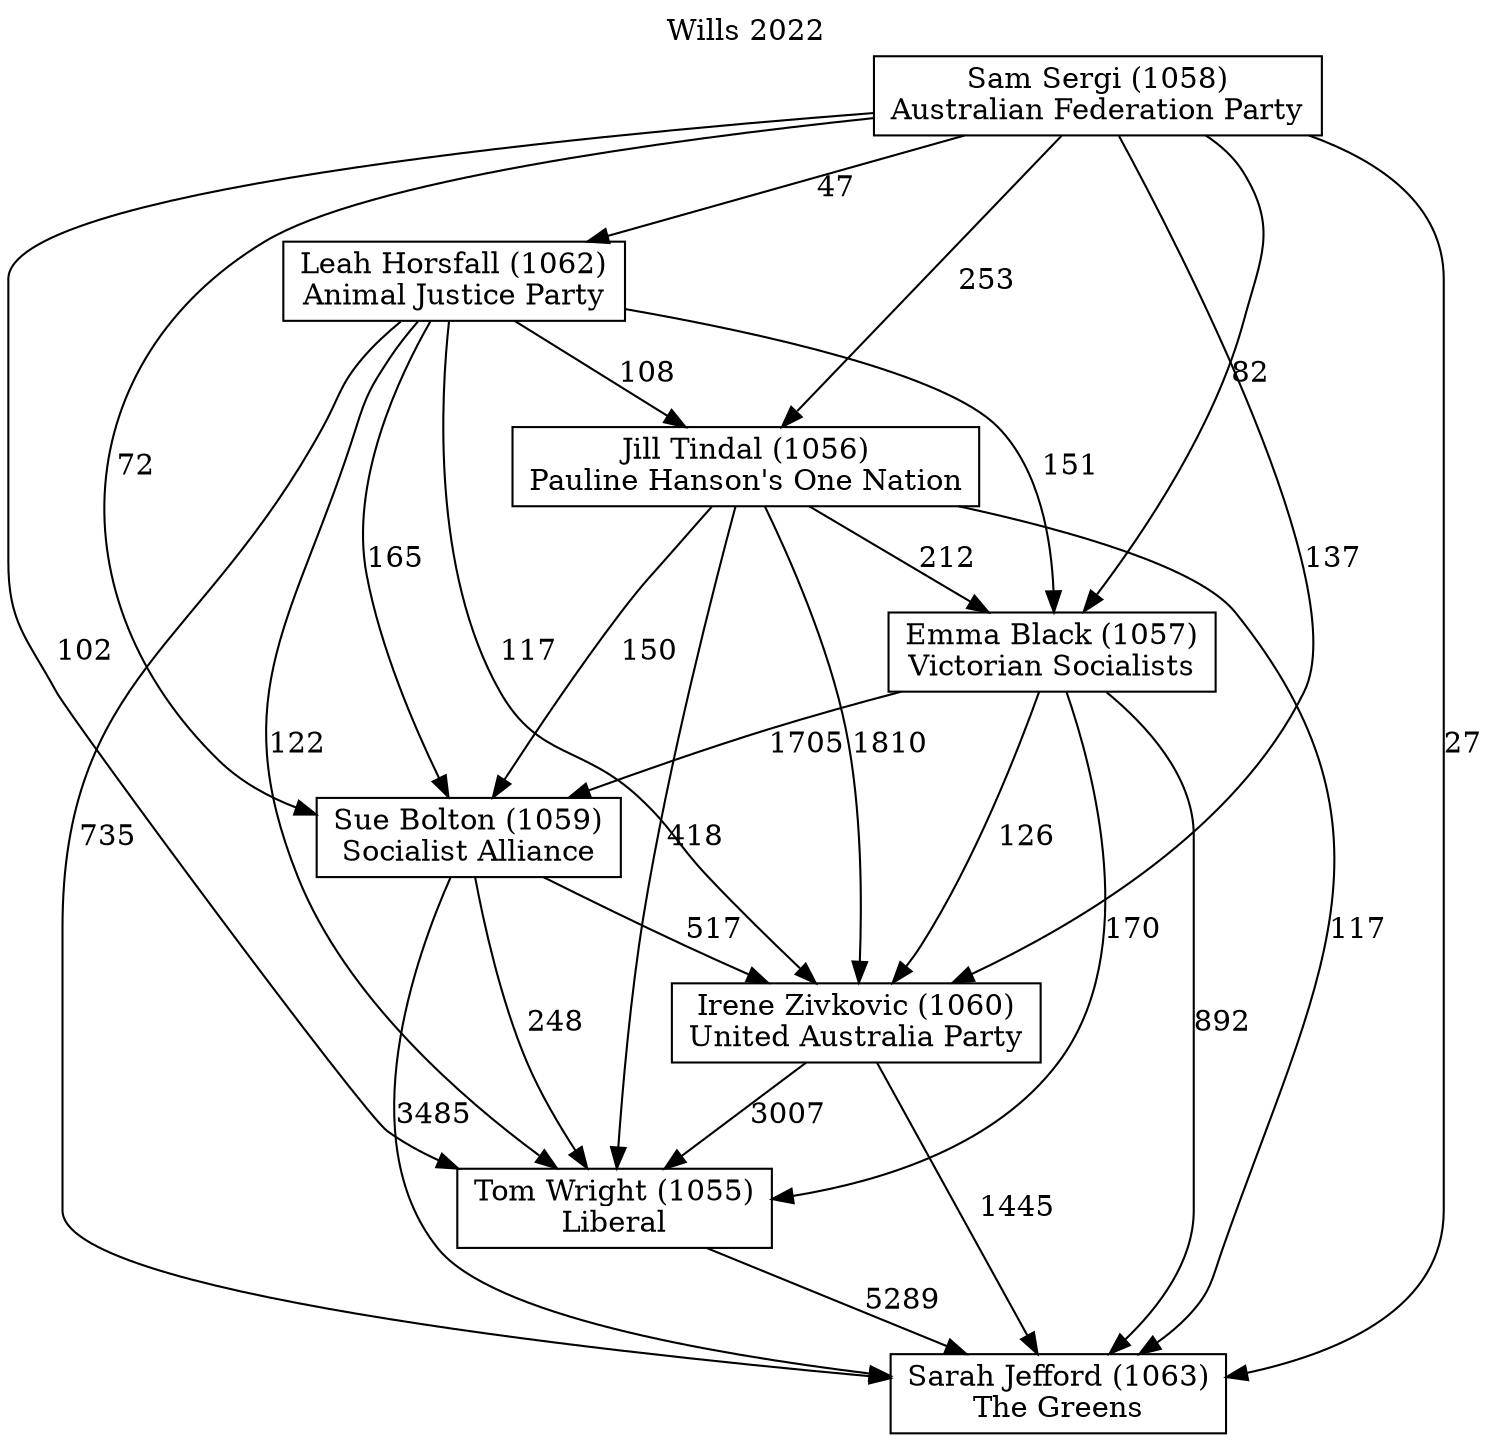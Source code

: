 // House preference flow
digraph "Sarah Jefford (1063)_Wills_2022" {
	graph [label="Wills 2022" labelloc=t mclimit=10]
	node [shape=box]
	"Emma Black (1057)" [label="Emma Black (1057)
Victorian Socialists"]
	"Irene Zivkovic (1060)" [label="Irene Zivkovic (1060)
United Australia Party"]
	"Tom Wright (1055)" [label="Tom Wright (1055)
Liberal"]
	"Sarah Jefford (1063)" [label="Sarah Jefford (1063)
The Greens"]
	"Sue Bolton (1059)" [label="Sue Bolton (1059)
Socialist Alliance"]
	"Sam Sergi (1058)" [label="Sam Sergi (1058)
Australian Federation Party"]
	"Jill Tindal (1056)" [label="Jill Tindal (1056)
Pauline Hanson's One Nation"]
	"Leah Horsfall (1062)" [label="Leah Horsfall (1062)
Animal Justice Party"]
	"Emma Black (1057)" -> "Sarah Jefford (1063)" [label=892]
	"Sam Sergi (1058)" -> "Sarah Jefford (1063)" [label=27]
	"Tom Wright (1055)" -> "Sarah Jefford (1063)" [label=5289]
	"Sam Sergi (1058)" -> "Tom Wright (1055)" [label=102]
	"Jill Tindal (1056)" -> "Irene Zivkovic (1060)" [label=1810]
	"Jill Tindal (1056)" -> "Tom Wright (1055)" [label=418]
	"Irene Zivkovic (1060)" -> "Tom Wright (1055)" [label=3007]
	"Sam Sergi (1058)" -> "Emma Black (1057)" [label=82]
	"Sam Sergi (1058)" -> "Jill Tindal (1056)" [label=253]
	"Sue Bolton (1059)" -> "Irene Zivkovic (1060)" [label=517]
	"Leah Horsfall (1062)" -> "Sue Bolton (1059)" [label=165]
	"Emma Black (1057)" -> "Irene Zivkovic (1060)" [label=126]
	"Leah Horsfall (1062)" -> "Emma Black (1057)" [label=151]
	"Leah Horsfall (1062)" -> "Sarah Jefford (1063)" [label=735]
	"Sam Sergi (1058)" -> "Irene Zivkovic (1060)" [label=137]
	"Leah Horsfall (1062)" -> "Tom Wright (1055)" [label=122]
	"Sam Sergi (1058)" -> "Leah Horsfall (1062)" [label=47]
	"Emma Black (1057)" -> "Sue Bolton (1059)" [label=1705]
	"Jill Tindal (1056)" -> "Sue Bolton (1059)" [label=150]
	"Leah Horsfall (1062)" -> "Jill Tindal (1056)" [label=108]
	"Leah Horsfall (1062)" -> "Irene Zivkovic (1060)" [label=117]
	"Jill Tindal (1056)" -> "Emma Black (1057)" [label=212]
	"Sue Bolton (1059)" -> "Sarah Jefford (1063)" [label=3485]
	"Sam Sergi (1058)" -> "Sue Bolton (1059)" [label=72]
	"Jill Tindal (1056)" -> "Sarah Jefford (1063)" [label=117]
	"Irene Zivkovic (1060)" -> "Sarah Jefford (1063)" [label=1445]
	"Sue Bolton (1059)" -> "Tom Wright (1055)" [label=248]
	"Emma Black (1057)" -> "Tom Wright (1055)" [label=170]
}
